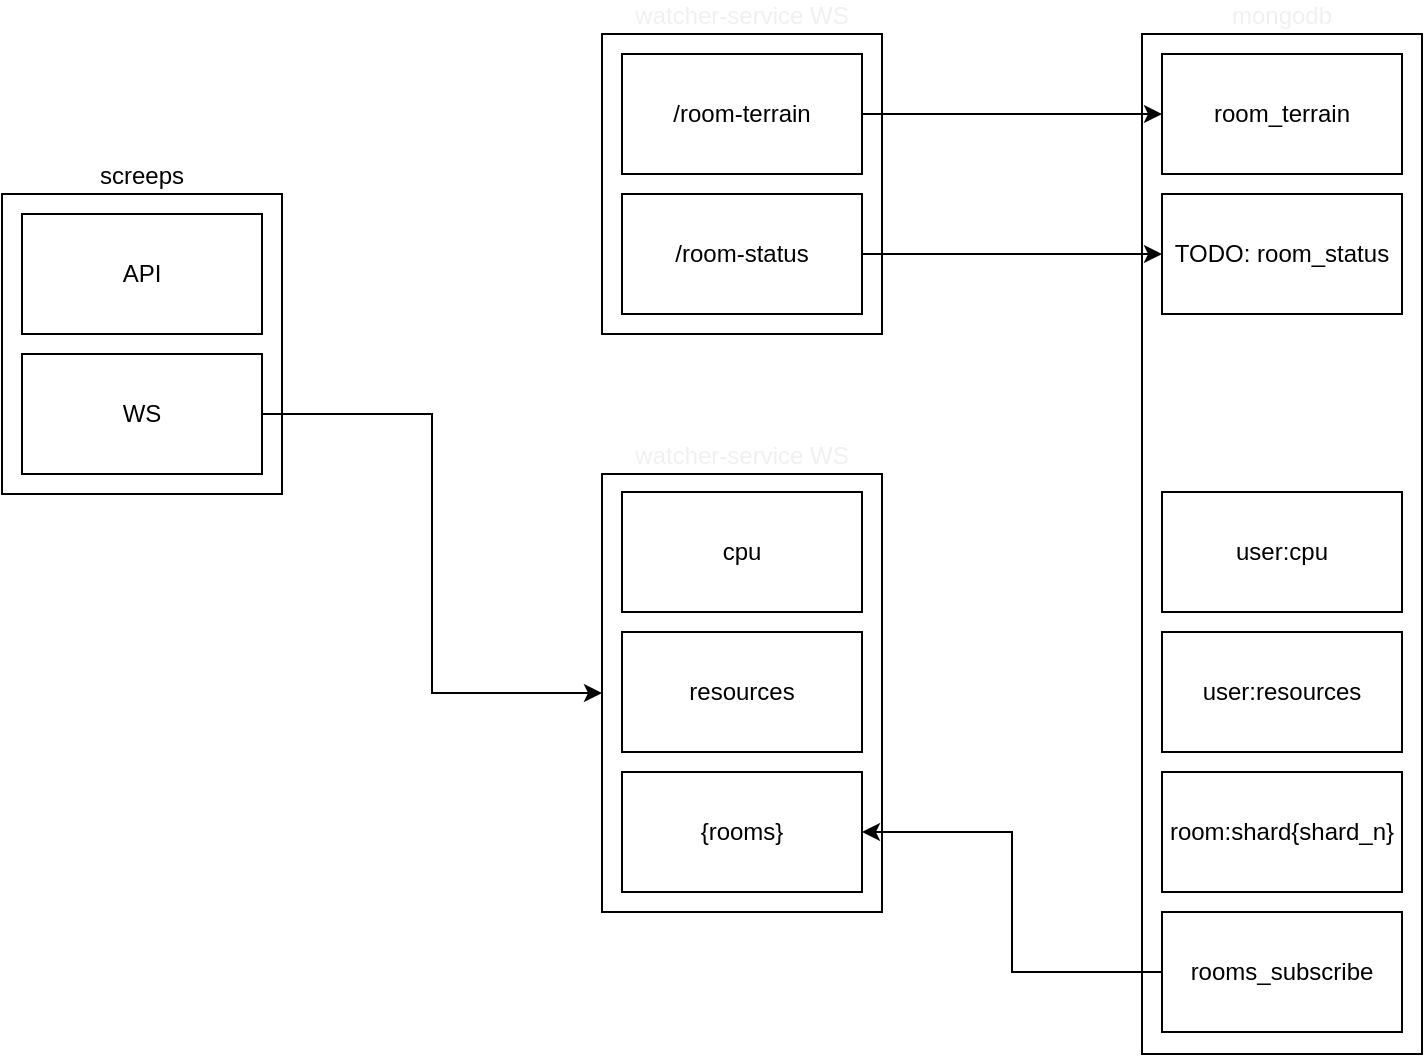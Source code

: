 <mxfile version="14.7.4" type="embed"><diagram id="23iRSUPoRavnBvh4doch" name="Page-1"><mxGraphModel dx="970" dy="763" grid="1" gridSize="10" guides="1" tooltips="1" connect="1" arrows="1" fold="1" page="1" pageScale="1" pageWidth="827" pageHeight="1169" math="0" shadow="0"><root><mxCell id="0"/><mxCell id="1" parent="0"/><mxCell id="3" value="screeps" style="rounded=0;whiteSpace=wrap;html=1;glass=0;sketch=0;labelPosition=center;verticalLabelPosition=top;align=center;verticalAlign=bottom;" parent="1" vertex="1"><mxGeometry x="50" y="340" width="140" height="150" as="geometry"/></mxCell><mxCell id="2" value="API" style="rounded=0;whiteSpace=wrap;html=1;labelBackgroundColor=none;" parent="1" vertex="1"><mxGeometry x="60" y="350" width="120" height="60" as="geometry"/></mxCell><mxCell id="18" style="edgeStyle=orthogonalEdgeStyle;rounded=0;orthogonalLoop=1;jettySize=auto;html=1;exitX=1;exitY=0.5;exitDx=0;exitDy=0;entryX=0;entryY=0.5;entryDx=0;entryDy=0;" edge="1" parent="1" source="4" target="6"><mxGeometry relative="1" as="geometry"/></mxCell><mxCell id="4" value="WS" style="rounded=0;whiteSpace=wrap;html=1;labelBackgroundColor=none;" parent="1" vertex="1"><mxGeometry x="60" y="420" width="120" height="60" as="geometry"/></mxCell><mxCell id="6" value="watcher-service WS" style="rounded=0;whiteSpace=wrap;html=1;glass=0;labelBackgroundColor=none;sketch=0;fontColor=#f0f0f0;align=center;verticalAlign=bottom;labelPosition=center;verticalLabelPosition=top;" parent="1" vertex="1"><mxGeometry x="350" y="480" width="140" height="219" as="geometry"/></mxCell><mxCell id="8" value="mongodb" style="rounded=0;whiteSpace=wrap;html=1;glass=0;labelBackgroundColor=none;sketch=0;fontColor=#f0f0f0;align=center;verticalAlign=bottom;labelPosition=center;verticalLabelPosition=top;" parent="1" vertex="1"><mxGeometry x="620" y="260" width="140" height="510" as="geometry"/></mxCell><mxCell id="9" value="cpu" style="rounded=0;whiteSpace=wrap;html=1;labelBackgroundColor=none;" vertex="1" parent="1"><mxGeometry x="360" y="489" width="120" height="60" as="geometry"/></mxCell><mxCell id="12" value="resources" style="rounded=0;whiteSpace=wrap;html=1;labelBackgroundColor=none;" vertex="1" parent="1"><mxGeometry x="360" y="559" width="120" height="60" as="geometry"/></mxCell><mxCell id="13" value="{rooms}" style="rounded=0;whiteSpace=wrap;html=1;labelBackgroundColor=none;" vertex="1" parent="1"><mxGeometry x="360" y="629" width="120" height="60" as="geometry"/></mxCell><mxCell id="14" value="user:cpu" style="rounded=0;whiteSpace=wrap;html=1;labelBackgroundColor=none;" vertex="1" parent="1"><mxGeometry x="630" y="489" width="120" height="60" as="geometry"/></mxCell><mxCell id="15" value="user:resources" style="rounded=0;whiteSpace=wrap;html=1;labelBackgroundColor=none;" vertex="1" parent="1"><mxGeometry x="630" y="559" width="120" height="60" as="geometry"/></mxCell><mxCell id="16" value="room:shard{shard_n}" style="rounded=0;whiteSpace=wrap;html=1;labelBackgroundColor=none;" vertex="1" parent="1"><mxGeometry x="630" y="629" width="120" height="60" as="geometry"/></mxCell><mxCell id="20" style="edgeStyle=orthogonalEdgeStyle;rounded=0;orthogonalLoop=1;jettySize=auto;html=1;exitX=0;exitY=0.5;exitDx=0;exitDy=0;entryX=1;entryY=0.5;entryDx=0;entryDy=0;" edge="1" parent="1" source="19" target="13"><mxGeometry relative="1" as="geometry"/></mxCell><mxCell id="19" value="rooms_subscribe" style="rounded=0;whiteSpace=wrap;html=1;labelBackgroundColor=none;" vertex="1" parent="1"><mxGeometry x="630" y="699" width="120" height="60" as="geometry"/></mxCell><mxCell id="21" value="watcher-service WS" style="rounded=0;whiteSpace=wrap;html=1;glass=0;labelBackgroundColor=none;sketch=0;fontColor=#f0f0f0;align=center;verticalAlign=bottom;labelPosition=center;verticalLabelPosition=top;" vertex="1" parent="1"><mxGeometry x="350" y="260" width="140" height="150" as="geometry"/></mxCell><mxCell id="28" style="edgeStyle=orthogonalEdgeStyle;rounded=0;orthogonalLoop=1;jettySize=auto;html=1;exitX=1;exitY=0.5;exitDx=0;exitDy=0;entryX=0;entryY=0.5;entryDx=0;entryDy=0;" edge="1" parent="1" source="23" target="26"><mxGeometry relative="1" as="geometry"/></mxCell><mxCell id="23" value="/room-terrain" style="rounded=0;whiteSpace=wrap;html=1;labelBackgroundColor=none;" vertex="1" parent="1"><mxGeometry x="360" y="270" width="120" height="60" as="geometry"/></mxCell><mxCell id="27" style="edgeStyle=orthogonalEdgeStyle;rounded=0;orthogonalLoop=1;jettySize=auto;html=1;exitX=1;exitY=0.5;exitDx=0;exitDy=0;" edge="1" parent="1" source="24" target="25"><mxGeometry relative="1" as="geometry"/></mxCell><mxCell id="24" value="/room-status" style="rounded=0;whiteSpace=wrap;html=1;labelBackgroundColor=none;" vertex="1" parent="1"><mxGeometry x="360" y="340" width="120" height="60" as="geometry"/></mxCell><mxCell id="25" value="TODO: room_status" style="rounded=0;whiteSpace=wrap;html=1;labelBackgroundColor=none;" vertex="1" parent="1"><mxGeometry x="630" y="340" width="120" height="60" as="geometry"/></mxCell><mxCell id="26" value="room_terrain" style="rounded=0;whiteSpace=wrap;html=1;labelBackgroundColor=none;" vertex="1" parent="1"><mxGeometry x="630" y="270" width="120" height="60" as="geometry"/></mxCell></root></mxGraphModel></diagram></mxfile>